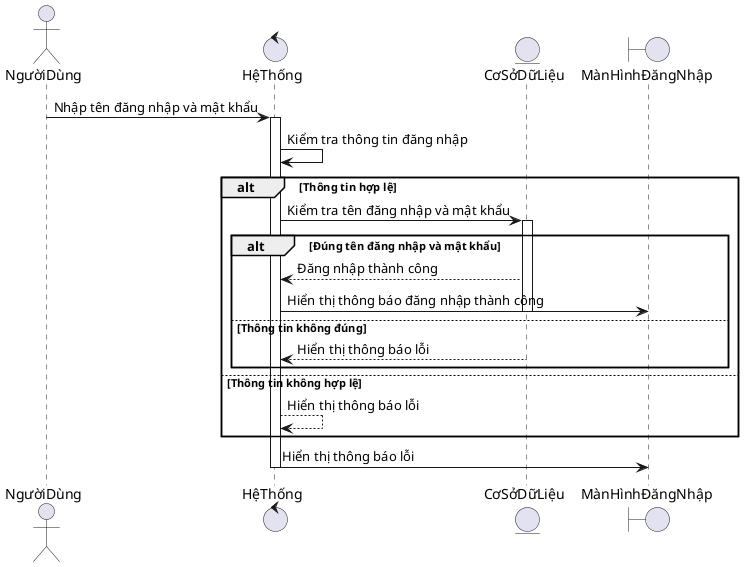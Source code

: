 @startuml login_sequence_diagram

actor NgườiDùng
control HệThống
entity CơSởDữLiệu
boundary MànHìnhĐăngNhập

NgườiDùng -> HệThống: Nhập tên đăng nhập và mật khẩu
activate HệThống

HệThống -> HệThống: Kiểm tra thông tin đăng nhập
alt Thông tin hợp lệ
  HệThống -> CơSởDữLiệu: Kiểm tra tên đăng nhập và mật khẩu
  activate CơSởDữLiệu
  alt Đúng tên đăng nhập và mật khẩu
    CơSởDữLiệu --> HệThống: Đăng nhập thành công
    HệThống -> MànHìnhĐăngNhập: Hiển thị thông báo đăng nhập thành công
    deactivate CơSởDữLiệu
  else Thông tin không đúng
    CơSởDữLiệu --> HệThống: Hiển thị thông báo lỗi
    deactivate CơSởDữLiệu
  end
else Thông tin không hợp lệ
  HệThống --> HệThống: Hiển thị thông báo lỗi
end

HệThống -> MànHìnhĐăngNhập: Hiển thị thông báo lỗi
deactivate HệThống

@enduml
